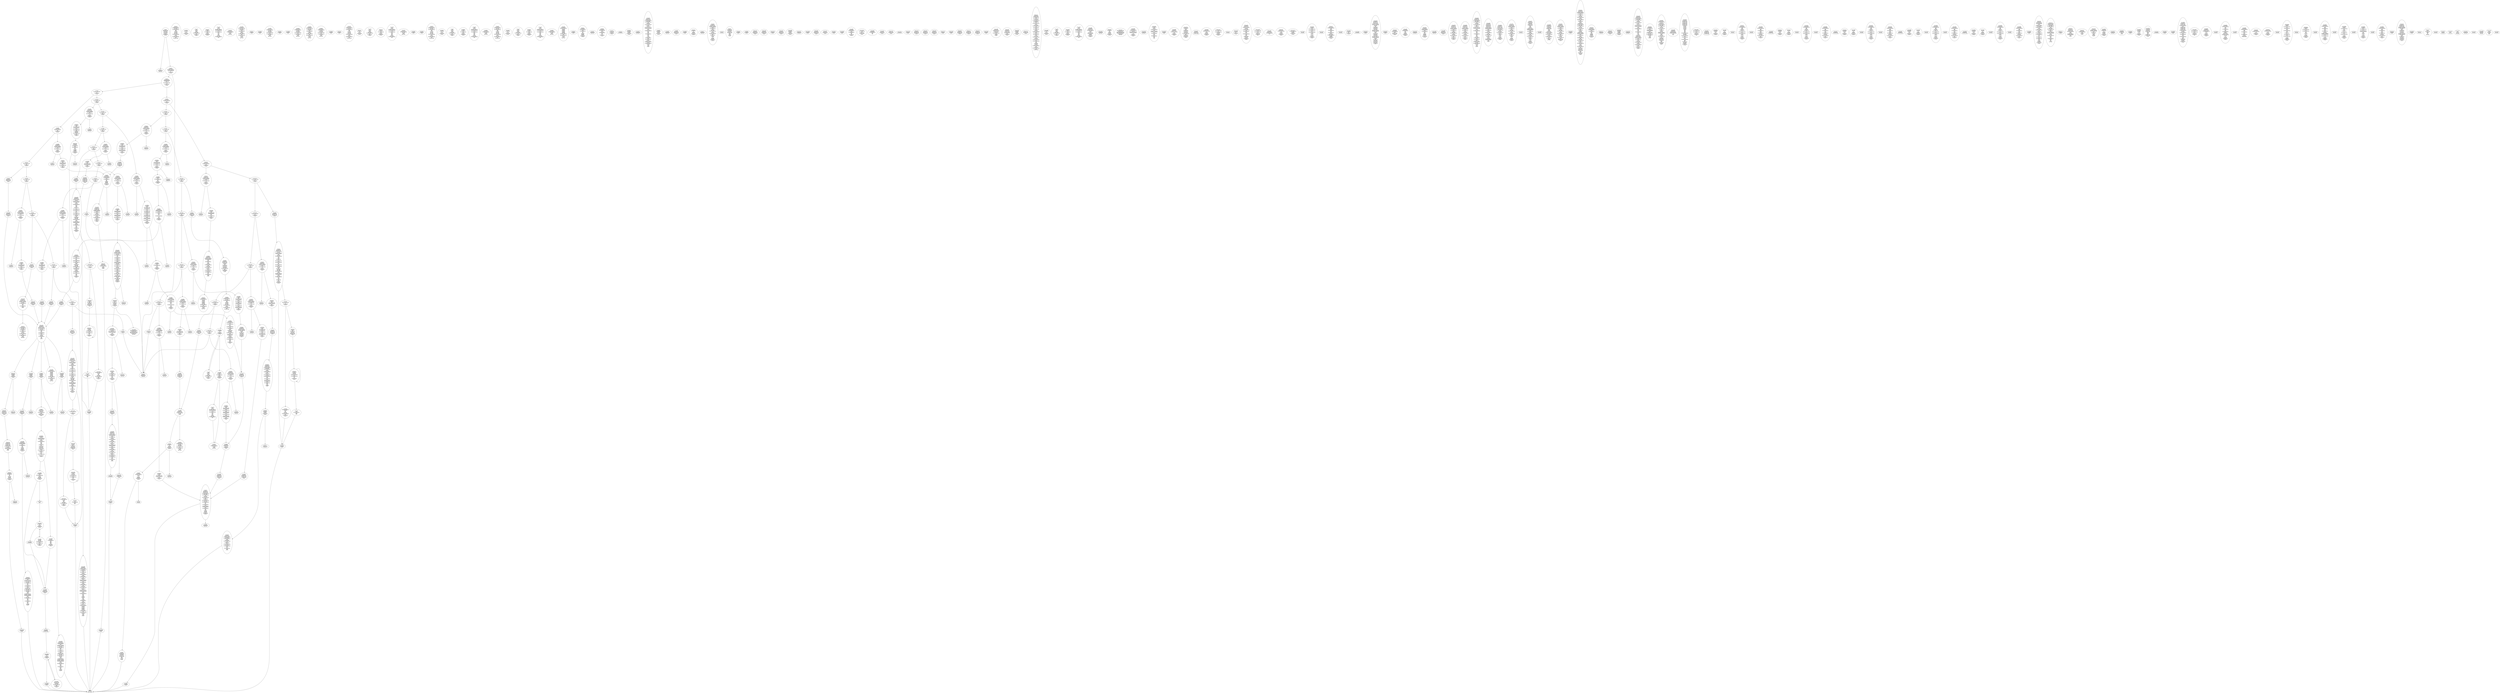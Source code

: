 /* Generated by GvGen v.1.0 (https://www.github.com/stricaud/gvgen) */

digraph G {
compound=true;
   node1 [label="[anywhere]"];
   node2 [label="# 0x0
PUSHX Data
PUSHX Data
MSTORE
CALLVALUE
ISZERO
PUSHX Data
JUMPI
"];
   node3 [label="# 0xc
PUSHX Data
REVERT
"];
   node4 [label="# 0x10
JUMPDEST
PUSHX LogicData
CALLDATASIZE
LT
PUSHX Data
JUMPI
"];
   node5 [label="# 0x1a
PUSHX Data
CALLDATALOAD
PUSHX Data
DIV
PUSHX LogicData
GT
PUSHX Data
JUMPI
"];
   node6 [label="# 0x48
PUSHX LogicData
GT
PUSHX Data
JUMPI
"];
   node7 [label="# 0x53
PUSHX LogicData
EQ
PUSHX Data
JUMPI
"];
   node8 [label="# 0x5e
PUSHX LogicData
EQ
PUSHX Data
JUMPI
"];
   node9 [label="# 0x69
PUSHX LogicData
EQ
PUSHX Data
JUMPI
"];
   node10 [label="# 0x74
PUSHX LogicData
EQ
PUSHX Data
JUMPI
"];
   node11 [label="# 0x7f
PUSHX LogicData
EQ
PUSHX Data
JUMPI
"];
   node12 [label="# 0x8a
PUSHX LogicData
EQ
PUSHX Data
JUMPI
"];
   node13 [label="# 0x95
PUSHX Data
JUMP
"];
   node14 [label="# 0x99
JUMPDEST
PUSHX LogicData
EQ
PUSHX Data
JUMPI
"];
   node15 [label="# 0xa5
PUSHX LogicData
EQ
PUSHX Data
JUMPI
"];
   node16 [label="# 0xb0
PUSHX LogicData
EQ
PUSHX Data
JUMPI
"];
   node17 [label="# 0xbb
PUSHX LogicData
EQ
PUSHX Data
JUMPI
"];
   node18 [label="# 0xc6
PUSHX LogicData
EQ
PUSHX Data
JUMPI
"];
   node19 [label="# 0xd1
PUSHX LogicData
EQ
PUSHX Data
JUMPI
"];
   node20 [label="# 0xdc
PUSHX Data
JUMP
"];
   node21 [label="# 0xe0
JUMPDEST
PUSHX LogicData
GT
PUSHX Data
JUMPI
"];
   node22 [label="# 0xec
PUSHX LogicData
EQ
PUSHX Data
JUMPI
"];
   node23 [label="# 0xf7
PUSHX LogicData
EQ
PUSHX Data
JUMPI
"];
   node24 [label="# 0x102
PUSHX LogicData
EQ
PUSHX Data
JUMPI
"];
   node25 [label="# 0x10d
PUSHX LogicData
EQ
PUSHX Data
JUMPI
"];
   node26 [label="# 0x118
PUSHX LogicData
EQ
PUSHX Data
JUMPI
"];
   node27 [label="# 0x123
PUSHX LogicData
EQ
PUSHX Data
JUMPI
"];
   node28 [label="# 0x12e
PUSHX Data
JUMP
"];
   node29 [label="# 0x132
JUMPDEST
PUSHX LogicData
EQ
PUSHX Data
JUMPI
"];
   node30 [label="# 0x13e
PUSHX LogicData
EQ
PUSHX Data
JUMPI
"];
   node31 [label="# 0x149
PUSHX LogicData
EQ
PUSHX Data
JUMPI
"];
   node32 [label="# 0x154
PUSHX LogicData
EQ
PUSHX Data
JUMPI
"];
   node33 [label="# 0x15f
PUSHX LogicData
EQ
PUSHX Data
JUMPI
"];
   node34 [label="# 0x16a
PUSHX LogicData
EQ
PUSHX Data
JUMPI
"];
   node35 [label="# 0x175
JUMPDEST
PUSHX Data
REVERT
"];
   node36 [label="# 0x17a
JUMPDEST
PUSHX Data
PUSHX ArithData
CALLDATASIZE
SUB
PUSHX LogicData
LT
ISZERO
PUSHX Data
JUMPI
"];
   node37 [label="# 0x18c
PUSHX Data
REVERT
"];
   node38 [label="# 0x190
JUMPDEST
ADD
CALLDATALOAD
PUSHX BitData
NOT
AND
PUSHX ArithData
ADD
PUSHX Data
JUMP
"];
   node39 [label="# 0x1c5
JUMPDEST
PUSHX MemData
MLOAD
ISZERO
ISZERO
ISZERO
ISZERO
MSTORE
PUSHX ArithData
ADD
PUSHX MemData
MLOAD
SUB
RETURN
"];
   node40 [label="# 0x1df
JUMPDEST
PUSHX Data
PUSHX Data
JUMP
"];
   node41 [label="# 0x1e7
JUMPDEST
PUSHX MemData
MLOAD
PUSHX ArithData
ADD
SUB
MSTORE
MLOAD
MSTORE
PUSHX ArithData
ADD
MLOAD
PUSHX ArithData
ADD
PUSHX Data
"];
   node42 [label="# 0x20c
JUMPDEST
LT
ISZERO
PUSHX Data
JUMPI
"];
   node43 [label="# 0x215
ADD
MLOAD
ADD
MSTORE
PUSHX ArithData
ADD
PUSHX Data
JUMP
"];
   node44 [label="# 0x227
JUMPDEST
ADD
PUSHX BitData
AND
ISZERO
PUSHX Data
JUMPI
"];
   node45 [label="# 0x23b
SUB
MLOAD
PUSHX ArithData
PUSHX ArithData
SUB
PUSHX ArithData
EXP
SUB
NOT
AND
MSTORE
PUSHX ArithData
ADD
"];
   node46 [label="# 0x254
JUMPDEST
PUSHX MemData
MLOAD
SUB
RETURN
"];
   node47 [label="# 0x262
JUMPDEST
PUSHX Data
PUSHX ArithData
CALLDATASIZE
SUB
PUSHX LogicData
LT
ISZERO
PUSHX Data
JUMPI
"];
   node48 [label="# 0x274
PUSHX Data
REVERT
"];
   node49 [label="# 0x278
JUMPDEST
ADD
CALLDATALOAD
PUSHX ArithData
ADD
PUSHX Data
JUMP
"];
   node50 [label="# 0x28e
JUMPDEST
PUSHX MemData
MLOAD
PUSHX BitData
AND
PUSHX BitData
AND
MSTORE
PUSHX ArithData
ADD
PUSHX MemData
MLOAD
SUB
RETURN
"];
   node51 [label="# 0x2d0
JUMPDEST
PUSHX Data
PUSHX ArithData
CALLDATASIZE
SUB
PUSHX LogicData
LT
ISZERO
PUSHX Data
JUMPI
"];
   node52 [label="# 0x2e2
PUSHX Data
REVERT
"];
   node53 [label="# 0x2e6
JUMPDEST
ADD
CALLDATALOAD
PUSHX BitData
AND
PUSHX ArithData
ADD
CALLDATALOAD
PUSHX ArithData
ADD
PUSHX Data
JUMP
"];
   node54 [label="# 0x31c
JUMPDEST
STOP
"];
   node55 [label="# 0x31e
JUMPDEST
PUSHX Data
PUSHX Data
JUMP
"];
   node56 [label="# 0x326
JUMPDEST
PUSHX MemData
MLOAD
MSTORE
PUSHX ArithData
ADD
PUSHX MemData
MLOAD
SUB
RETURN
"];
   node57 [label="# 0x33c
JUMPDEST
PUSHX Data
PUSHX ArithData
CALLDATASIZE
SUB
PUSHX LogicData
LT
ISZERO
PUSHX Data
JUMPI
"];
   node58 [label="# 0x34e
PUSHX Data
REVERT
"];
   node59 [label="# 0x352
JUMPDEST
ADD
CALLDATALOAD
PUSHX BitData
AND
PUSHX ArithData
ADD
CALLDATALOAD
PUSHX BitData
AND
PUSHX ArithData
ADD
CALLDATALOAD
PUSHX ArithData
ADD
PUSHX Data
JUMP
"];
   node60 [label="# 0x3a8
JUMPDEST
STOP
"];
   node61 [label="# 0x3aa
JUMPDEST
PUSHX Data
PUSHX ArithData
CALLDATASIZE
SUB
PUSHX LogicData
LT
ISZERO
PUSHX Data
JUMPI
"];
   node62 [label="# 0x3bc
PUSHX Data
REVERT
"];
   node63 [label="# 0x3c0
JUMPDEST
ADD
CALLDATALOAD
PUSHX BitData
AND
PUSHX ArithData
ADD
CALLDATALOAD
PUSHX ArithData
ADD
PUSHX Data
JUMP
"];
   node64 [label="# 0x3f6
JUMPDEST
PUSHX MemData
MLOAD
MSTORE
PUSHX ArithData
ADD
PUSHX MemData
MLOAD
SUB
RETURN
"];
   node65 [label="# 0x40c
JUMPDEST
PUSHX Data
PUSHX ArithData
CALLDATASIZE
SUB
PUSHX LogicData
LT
ISZERO
PUSHX Data
JUMPI
"];
   node66 [label="# 0x41e
PUSHX Data
REVERT
"];
   node67 [label="# 0x422
JUMPDEST
ADD
CALLDATALOAD
PUSHX ArithData
ADD
PUSHX LogicData
GT
ISZERO
PUSHX Data
JUMPI
"];
   node68 [label="# 0x43b
PUSHX Data
REVERT
"];
   node69 [label="# 0x43f
JUMPDEST
ADD
PUSHX ArithData
ADD
GT
ISZERO
PUSHX Data
JUMPI
"];
   node70 [label="# 0x44d
PUSHX Data
REVERT
"];
   node71 [label="# 0x451
JUMPDEST
CALLDATALOAD
PUSHX ArithData
ADD
PUSHX ArithData
MUL
ADD
GT
PUSHX LogicData
GT
OR
ISZERO
PUSHX Data
JUMPI
"];
   node72 [label="# 0x46f
PUSHX Data
REVERT
"];
   node73 [label="# 0x473
JUMPDEST
PUSHX ArithData
ADD
PUSHX ArithData
DIV
MUL
PUSHX ArithData
ADD
PUSHX MemData
MLOAD
ADD
PUSHX Data
MSTORE
MSTORE
PUSHX ArithData
ADD
CALLDATACOPY
PUSHX Data
ADD
MSTORE
PUSHX BitData
NOT
PUSHX ArithData
ADD
AND
ADD
PUSHX Data
JUMP
"];
   node74 [label="# 0x4c5
JUMPDEST
STOP
"];
   node75 [label="# 0x4c7
JUMPDEST
PUSHX Data
PUSHX Data
JUMP
"];
   node76 [label="# 0x4cf
JUMPDEST
PUSHX MemData
MLOAD
PUSHX ArithData
ADD
SUB
MSTORE
MLOAD
MSTORE
PUSHX ArithData
ADD
MLOAD
PUSHX ArithData
ADD
PUSHX Data
"];
   node77 [label="# 0x4f4
JUMPDEST
LT
ISZERO
PUSHX Data
JUMPI
"];
   node78 [label="# 0x4fd
ADD
MLOAD
ADD
MSTORE
PUSHX ArithData
ADD
PUSHX Data
JUMP
"];
   node79 [label="# 0x50f
JUMPDEST
ADD
PUSHX BitData
AND
ISZERO
PUSHX Data
JUMPI
"];
   node80 [label="# 0x523
SUB
MLOAD
PUSHX ArithData
PUSHX ArithData
SUB
PUSHX ArithData
EXP
SUB
NOT
AND
MSTORE
PUSHX ArithData
ADD
"];
   node81 [label="# 0x53c
JUMPDEST
PUSHX MemData
MLOAD
SUB
RETURN
"];
   node82 [label="# 0x54a
JUMPDEST
PUSHX Data
PUSHX ArithData
CALLDATASIZE
SUB
PUSHX LogicData
LT
ISZERO
PUSHX Data
JUMPI
"];
   node83 [label="# 0x55c
PUSHX Data
REVERT
"];
   node84 [label="# 0x560
JUMPDEST
ADD
CALLDATALOAD
PUSHX BitData
AND
PUSHX ArithData
ADD
CALLDATALOAD
PUSHX BitData
AND
PUSHX ArithData
ADD
CALLDATALOAD
PUSHX ArithData
ADD
PUSHX Data
JUMP
"];
   node85 [label="# 0x5b6
JUMPDEST
STOP
"];
   node86 [label="# 0x5b8
JUMPDEST
PUSHX Data
PUSHX ArithData
CALLDATASIZE
SUB
PUSHX LogicData
LT
ISZERO
PUSHX Data
JUMPI
"];
   node87 [label="# 0x5ca
PUSHX Data
REVERT
"];
   node88 [label="# 0x5ce
JUMPDEST
ADD
CALLDATALOAD
PUSHX ArithData
ADD
PUSHX Data
JUMP
"];
   node89 [label="# 0x5e4
JUMPDEST
PUSHX MemData
MLOAD
MSTORE
PUSHX ArithData
ADD
PUSHX MemData
MLOAD
SUB
RETURN
"];
   node90 [label="# 0x5fa
JUMPDEST
PUSHX Data
PUSHX ArithData
CALLDATASIZE
SUB
PUSHX LogicData
LT
ISZERO
PUSHX Data
JUMPI
"];
   node91 [label="# 0x60c
PUSHX Data
REVERT
"];
   node92 [label="# 0x610
JUMPDEST
ADD
CALLDATALOAD
PUSHX ArithData
ADD
PUSHX Data
JUMP
"];
   node93 [label="# 0x626
JUMPDEST
PUSHX MemData
MLOAD
PUSHX BitData
AND
PUSHX BitData
AND
MSTORE
PUSHX ArithData
ADD
PUSHX MemData
MLOAD
SUB
RETURN
"];
   node94 [label="# 0x668
JUMPDEST
PUSHX Data
PUSHX ArithData
CALLDATASIZE
SUB
PUSHX LogicData
LT
ISZERO
PUSHX Data
JUMPI
"];
   node95 [label="# 0x67a
PUSHX Data
REVERT
"];
   node96 [label="# 0x67e
JUMPDEST
ADD
CALLDATALOAD
PUSHX BitData
AND
PUSHX ArithData
ADD
PUSHX Data
JUMP
"];
   node97 [label="# 0x6aa
JUMPDEST
PUSHX MemData
MLOAD
MSTORE
PUSHX ArithData
ADD
PUSHX MemData
MLOAD
SUB
RETURN
"];
   node98 [label="# 0x6c0
JUMPDEST
PUSHX Data
PUSHX Data
JUMP
"];
   node99 [label="# 0x6c8
JUMPDEST
STOP
"];
   node100 [label="# 0x6ca
JUMPDEST
PUSHX Data
PUSHX ArithData
CALLDATASIZE
SUB
PUSHX LogicData
LT
ISZERO
PUSHX Data
JUMPI
"];
   node101 [label="# 0x6dc
PUSHX Data
REVERT
"];
   node102 [label="# 0x6e0
JUMPDEST
ADD
CALLDATALOAD
PUSHX BitData
AND
PUSHX ArithData
ADD
PUSHX Data
JUMP
"];
   node103 [label="# 0x70c
JUMPDEST
STOP
"];
   node104 [label="# 0x70e
JUMPDEST
PUSHX Data
PUSHX Data
JUMP
"];
   node105 [label="# 0x716
JUMPDEST
PUSHX MemData
MLOAD
PUSHX BitData
AND
PUSHX BitData
AND
MSTORE
PUSHX ArithData
ADD
PUSHX MemData
MLOAD
SUB
RETURN
"];
   node106 [label="# 0x758
JUMPDEST
PUSHX Data
PUSHX Data
JUMP
"];
   node107 [label="# 0x760
JUMPDEST
PUSHX MemData
MLOAD
ISZERO
ISZERO
ISZERO
ISZERO
MSTORE
PUSHX ArithData
ADD
PUSHX MemData
MLOAD
SUB
RETURN
"];
   node108 [label="# 0x77a
JUMPDEST
PUSHX Data
PUSHX Data
JUMP
"];
   node109 [label="# 0x782
JUMPDEST
PUSHX MemData
MLOAD
PUSHX ArithData
ADD
SUB
MSTORE
MLOAD
MSTORE
PUSHX ArithData
ADD
MLOAD
PUSHX ArithData
ADD
PUSHX Data
"];
   node110 [label="# 0x7a7
JUMPDEST
LT
ISZERO
PUSHX Data
JUMPI
"];
   node111 [label="# 0x7b0
ADD
MLOAD
ADD
MSTORE
PUSHX ArithData
ADD
PUSHX Data
JUMP
"];
   node112 [label="# 0x7c2
JUMPDEST
ADD
PUSHX BitData
AND
ISZERO
PUSHX Data
JUMPI
"];
   node113 [label="# 0x7d6
SUB
MLOAD
PUSHX ArithData
PUSHX ArithData
SUB
PUSHX ArithData
EXP
SUB
NOT
AND
MSTORE
PUSHX ArithData
ADD
"];
   node114 [label="# 0x7ef
JUMPDEST
PUSHX MemData
MLOAD
SUB
RETURN
"];
   node115 [label="# 0x7fd
JUMPDEST
PUSHX Data
PUSHX ArithData
CALLDATASIZE
SUB
PUSHX LogicData
LT
ISZERO
PUSHX Data
JUMPI
"];
   node116 [label="# 0x80f
PUSHX Data
REVERT
"];
   node117 [label="# 0x813
JUMPDEST
ADD
CALLDATALOAD
PUSHX BitData
AND
PUSHX ArithData
ADD
CALLDATALOAD
ISZERO
ISZERO
PUSHX ArithData
ADD
PUSHX Data
JUMP
"];
   node118 [label="# 0x84b
JUMPDEST
STOP
"];
   node119 [label="# 0x84d
JUMPDEST
PUSHX Data
PUSHX ArithData
CALLDATASIZE
SUB
PUSHX LogicData
LT
ISZERO
PUSHX Data
JUMPI
"];
   node120 [label="# 0x85f
PUSHX Data
REVERT
"];
   node121 [label="# 0x863
JUMPDEST
ADD
CALLDATALOAD
PUSHX BitData
AND
PUSHX ArithData
ADD
CALLDATALOAD
PUSHX BitData
AND
PUSHX ArithData
ADD
CALLDATALOAD
PUSHX ArithData
ADD
CALLDATALOAD
PUSHX ArithData
ADD
PUSHX LogicData
GT
ISZERO
PUSHX Data
JUMPI
"];
   node122 [label="# 0x8c6
PUSHX Data
REVERT
"];
   node123 [label="# 0x8ca
JUMPDEST
ADD
PUSHX ArithData
ADD
GT
ISZERO
PUSHX Data
JUMPI
"];
   node124 [label="# 0x8d8
PUSHX Data
REVERT
"];
   node125 [label="# 0x8dc
JUMPDEST
CALLDATALOAD
PUSHX ArithData
ADD
PUSHX ArithData
MUL
ADD
GT
PUSHX LogicData
GT
OR
ISZERO
PUSHX Data
JUMPI
"];
   node126 [label="# 0x8fa
PUSHX Data
REVERT
"];
   node127 [label="# 0x8fe
JUMPDEST
PUSHX ArithData
ADD
PUSHX ArithData
DIV
MUL
PUSHX ArithData
ADD
PUSHX MemData
MLOAD
ADD
PUSHX Data
MSTORE
MSTORE
PUSHX ArithData
ADD
CALLDATACOPY
PUSHX Data
ADD
MSTORE
PUSHX BitData
NOT
PUSHX ArithData
ADD
AND
ADD
PUSHX Data
JUMP
"];
   node128 [label="# 0x950
JUMPDEST
STOP
"];
   node129 [label="# 0x952
JUMPDEST
PUSHX Data
PUSHX ArithData
CALLDATASIZE
SUB
PUSHX LogicData
LT
ISZERO
PUSHX Data
JUMPI
"];
   node130 [label="# 0x964
PUSHX Data
REVERT
"];
   node131 [label="# 0x968
JUMPDEST
ADD
CALLDATALOAD
PUSHX ArithData
ADD
PUSHX Data
JUMP
"];
   node132 [label="# 0x97e
JUMPDEST
PUSHX MemData
MLOAD
PUSHX ArithData
ADD
SUB
MSTORE
MLOAD
MSTORE
PUSHX ArithData
ADD
MLOAD
PUSHX ArithData
ADD
PUSHX Data
"];
   node133 [label="# 0x9a3
JUMPDEST
LT
ISZERO
PUSHX Data
JUMPI
"];
   node134 [label="# 0x9ac
ADD
MLOAD
ADD
MSTORE
PUSHX ArithData
ADD
PUSHX Data
JUMP
"];
   node135 [label="# 0x9be
JUMPDEST
ADD
PUSHX BitData
AND
ISZERO
PUSHX Data
JUMPI
"];
   node136 [label="# 0x9d2
SUB
MLOAD
PUSHX ArithData
PUSHX ArithData
SUB
PUSHX ArithData
EXP
SUB
NOT
AND
MSTORE
PUSHX ArithData
ADD
"];
   node137 [label="# 0x9eb
JUMPDEST
PUSHX MemData
MLOAD
SUB
RETURN
"];
   node138 [label="# 0x9f9
JUMPDEST
PUSHX Data
PUSHX Data
JUMP
"];
   node139 [label="# 0xa01
JUMPDEST
PUSHX MemData
MLOAD
PUSHX ArithData
ADD
SUB
MSTORE
MLOAD
MSTORE
PUSHX ArithData
ADD
MLOAD
PUSHX ArithData
ADD
PUSHX Data
"];
   node140 [label="# 0xa26
JUMPDEST
LT
ISZERO
PUSHX Data
JUMPI
"];
   node141 [label="# 0xa2f
ADD
MLOAD
ADD
MSTORE
PUSHX ArithData
ADD
PUSHX Data
JUMP
"];
   node142 [label="# 0xa41
JUMPDEST
ADD
PUSHX BitData
AND
ISZERO
PUSHX Data
JUMPI
"];
   node143 [label="# 0xa55
SUB
MLOAD
PUSHX ArithData
PUSHX ArithData
SUB
PUSHX ArithData
EXP
SUB
NOT
AND
MSTORE
PUSHX ArithData
ADD
"];
   node144 [label="# 0xa6e
JUMPDEST
PUSHX MemData
MLOAD
SUB
RETURN
"];
   node145 [label="# 0xa7c
JUMPDEST
PUSHX Data
PUSHX ArithData
CALLDATASIZE
SUB
PUSHX LogicData
LT
ISZERO
PUSHX Data
JUMPI
"];
   node146 [label="# 0xa8e
PUSHX Data
REVERT
"];
   node147 [label="# 0xa92
JUMPDEST
ADD
CALLDATALOAD
PUSHX BitData
AND
PUSHX ArithData
ADD
CALLDATALOAD
PUSHX BitData
AND
PUSHX ArithData
ADD
PUSHX Data
JUMP
"];
   node148 [label="# 0xade
JUMPDEST
PUSHX MemData
MLOAD
ISZERO
ISZERO
ISZERO
ISZERO
MSTORE
PUSHX ArithData
ADD
PUSHX MemData
MLOAD
SUB
RETURN
"];
   node149 [label="# 0xaf8
JUMPDEST
PUSHX Data
PUSHX ArithData
CALLDATASIZE
SUB
PUSHX LogicData
LT
ISZERO
PUSHX Data
JUMPI
"];
   node150 [label="# 0xb0a
PUSHX Data
REVERT
"];
   node151 [label="# 0xb0e
JUMPDEST
ADD
CALLDATALOAD
PUSHX BitData
AND
PUSHX ArithData
ADD
PUSHX Data
JUMP
"];
   node152 [label="# 0xb3a
JUMPDEST
STOP
"];
   node153 [label="# 0xb3c
JUMPDEST
PUSHX Data
PUSHX ArithData
PUSHX BitData
NOT
AND
PUSHX BitData
NOT
AND
MSTORE
PUSHX ArithData
ADD
MSTORE
PUSHX ArithData
ADD
PUSHX Data
SHA3
PUSHX ArithData
SLOAD
PUSHX ArithData
EXP
DIV
PUSHX BitData
AND
JUMP
"];
   node154 [label="# 0xba3
JUMPDEST
PUSHX Data
PUSHX StorData
SLOAD
PUSHX ArithData
PUSHX BitData
AND
ISZERO
PUSHX ArithData
MUL
SUB
AND
PUSHX Data
DIV
PUSHX ArithData
ADD
PUSHX ArithData
DIV
MUL
PUSHX ArithData
ADD
PUSHX MemData
MLOAD
ADD
PUSHX Data
MSTORE
MSTORE
PUSHX ArithData
ADD
SLOAD
PUSHX ArithData
PUSHX BitData
AND
ISZERO
PUSHX ArithData
MUL
SUB
AND
PUSHX Data
DIV
ISZERO
PUSHX Data
JUMPI
"];
   node155 [label="# 0xbf5
PUSHX LogicData
LT
PUSHX Data
JUMPI
"];
   node156 [label="# 0xbfd
PUSHX ArithData
SLOAD
DIV
MUL
MSTORE
PUSHX ArithData
ADD
PUSHX Data
JUMP
"];
   node157 [label="# 0xc10
JUMPDEST
ADD
PUSHX Data
MSTORE
PUSHX Data
PUSHX Data
SHA3
"];
   node158 [label="# 0xc1e
JUMPDEST
SLOAD
MSTORE
PUSHX ArithData
ADD
PUSHX ArithData
ADD
GT
PUSHX Data
JUMPI
"];
   node159 [label="# 0xc32
SUB
PUSHX BitData
AND
ADD
"];
   node160 [label="# 0xc3b
JUMPDEST
JUMP
"];
   node161 [label="# 0xc45
JUMPDEST
PUSHX Data
PUSHX Data
PUSHX Data
JUMP
"];
   node162 [label="# 0xc50
JUMPDEST
ISZERO
ISZERO
PUSHX Data
JUMPI
"];
   node163 [label="# 0xc57
PUSHX Data
REVERT
"];
   node164 [label="# 0xc5b
JUMPDEST
PUSHX Data
PUSHX ArithData
MSTORE
PUSHX ArithData
ADD
MSTORE
PUSHX ArithData
ADD
PUSHX Data
SHA3
PUSHX ArithData
SLOAD
PUSHX ArithData
EXP
DIV
PUSHX BitData
AND
JUMP
"];
   node165 [label="# 0xc96
JUMPDEST
PUSHX Data
PUSHX Data
PUSHX Data
JUMP
"];
   node166 [label="# 0xca1
JUMPDEST
PUSHX BitData
AND
PUSHX BitData
AND
EQ
ISZERO
ISZERO
ISZERO
PUSHX Data
JUMPI
"];
   node167 [label="# 0xcda
PUSHX Data
REVERT
"];
   node168 [label="# 0xcde
JUMPDEST
PUSHX BitData
AND
CALLER
PUSHX BitData
AND
EQ
PUSHX Data
JUMPI
"];
   node169 [label="# 0xd13
PUSHX Data
CALLER
PUSHX Data
JUMP
"];
   node170 [label="# 0xd1d
JUMPDEST
"];
   node171 [label="# 0xd1e
JUMPDEST
ISZERO
ISZERO
PUSHX Data
JUMPI
"];
   node172 [label="# 0xd25
PUSHX Data
REVERT
"];
   node173 [label="# 0xd29
JUMPDEST
PUSHX Data
PUSHX ArithData
MSTORE
PUSHX ArithData
ADD
MSTORE
PUSHX ArithData
ADD
PUSHX Data
SHA3
PUSHX ArithData
PUSHX ArithData
EXP
SLOAD
PUSHX ArithData
MUL
NOT
AND
PUSHX BitData
AND
MUL
OR
SSTORE
PUSHX BitData
AND
PUSHX BitData
AND
PUSHX Data
PUSHX MemData
MLOAD
PUSHX MemData
MLOAD
SUB
LOGX
JUMP
"];
   node174 [label="# 0xddb
JUMPDEST
PUSHX Data
PUSHX StorData
SLOAD
JUMP
"];
   node175 [label="# 0xde8
JUMPDEST
PUSHX Data
CALLER
PUSHX Data
JUMP
"];
   node176 [label="# 0xdf2
JUMPDEST
ISZERO
ISZERO
PUSHX Data
JUMPI
"];
   node177 [label="# 0xdf9
PUSHX Data
REVERT
"];
   node178 [label="# 0xdfd
JUMPDEST
PUSHX Data
PUSHX Data
JUMP
"];
   node179 [label="# 0xe08
JUMPDEST
JUMP
"];
   node180 [label="# 0xe0d
JUMPDEST
PUSHX Data
PUSHX Data
PUSHX Data
JUMP
"];
   node181 [label="# 0xe18
JUMPDEST
LT
ISZERO
ISZERO
PUSHX Data
JUMPI
"];
   node182 [label="# 0xe21
PUSHX Data
REVERT
"];
   node183 [label="# 0xe25
JUMPDEST
PUSHX Data
PUSHX ArithData
PUSHX BitData
AND
PUSHX BitData
AND
MSTORE
PUSHX ArithData
ADD
MSTORE
PUSHX ArithData
ADD
PUSHX Data
SHA3
SLOAD
LT
ISZERO
ISZERO
PUSHX Data
JUMPI
"];
   node184 [label="# 0xe70
INVALID
"];
   node185 [label="# 0xe71
JUMPDEST
PUSHX Data
MSTORE
PUSHX Data
PUSHX Data
SHA3
ADD
SLOAD
JUMP
"];
   node186 [label="# 0xe84
JUMPDEST
PUSHX Data
PUSHX Data
JUMP
"];
   node187 [label="# 0xe8c
JUMPDEST
ISZERO
ISZERO
PUSHX Data
JUMPI
"];
   node188 [label="# 0xe93
PUSHX Data
REVERT
"];
   node189 [label="# 0xe97
JUMPDEST
PUSHX Data
MLOAD
PUSHX ArithData
ADD
PUSHX Data
PUSHX Data
JUMP
"];
   node190 [label="# 0xead
JUMPDEST
JUMP
"];
   node191 [label="# 0xeb1
JUMPDEST
PUSHX Data
PUSHX Data
MLOAD
ADD
PUSHX Data
MSTORE
PUSHX Data
MSTORE
PUSHX ArithData
ADD
PUSHX Data
MSTORE
JUMP
"];
   node192 [label="# 0xeee
JUMPDEST
PUSHX Data
PUSHX ArithData
PUSHX MemData
MLOAD
ADD
PUSHX Data
MSTORE
PUSHX Data
MSTORE
PUSHX Data
JUMP
"];
   node193 [label="# 0xf0a
JUMPDEST
JUMP
"];
   node194 [label="# 0xf0f
JUMPDEST
PUSHX Data
PUSHX Data
PUSHX Data
JUMP
"];
   node195 [label="# 0xf19
JUMPDEST
LT
ISZERO
ISZERO
PUSHX Data
JUMPI
"];
   node196 [label="# 0xf22
PUSHX Data
REVERT
"];
   node197 [label="# 0xf26
JUMPDEST
PUSHX StorData
SLOAD
LT
ISZERO
ISZERO
PUSHX Data
JUMPI
"];
   node198 [label="# 0xf34
INVALID
"];
   node199 [label="# 0xf35
JUMPDEST
PUSHX Data
MSTORE
PUSHX Data
PUSHX Data
SHA3
ADD
SLOAD
JUMP
"];
   node200 [label="# 0xf47
JUMPDEST
PUSHX Data
PUSHX Data
PUSHX ArithData
MSTORE
PUSHX ArithData
ADD
MSTORE
PUSHX ArithData
ADD
PUSHX Data
SHA3
PUSHX ArithData
SLOAD
PUSHX ArithData
EXP
DIV
PUSHX BitData
AND
PUSHX BitData
PUSHX BitData
AND
PUSHX BitData
AND
EQ
ISZERO
ISZERO
ISZERO
PUSHX Data
JUMPI
"];
   node201 [label="# 0xfb8
PUSHX Data
REVERT
"];
   node202 [label="# 0xfbc
JUMPDEST
JUMP
"];
   node203 [label="# 0xfc5
JUMPDEST
PUSHX BitData
PUSHX BitData
AND
PUSHX BitData
AND
EQ
ISZERO
ISZERO
ISZERO
PUSHX Data
JUMPI
"];
   node204 [label="# 0xffe
PUSHX Data
REVERT
"];
   node205 [label="# 0x1002
JUMPDEST
PUSHX Data
PUSHX Data
PUSHX ArithData
PUSHX BitData
AND
PUSHX BitData
AND
MSTORE
PUSHX ArithData
ADD
MSTORE
PUSHX ArithData
ADD
PUSHX Data
SHA3
PUSHX Data
JUMP
"];
   node206 [label="# 0x1049
JUMPDEST
JUMP
"];
   node207 [label="# 0x1050
JUMPDEST
PUSHX Data
PUSHX Data
JUMP
"];
   node208 [label="# 0x1058
JUMPDEST
ISZERO
ISZERO
PUSHX Data
JUMPI
"];
   node209 [label="# 0x105f
PUSHX Data
REVERT
"];
   node210 [label="# 0x1063
JUMPDEST
PUSHX BitData
PUSHX BitData
AND
PUSHX StorData
PUSHX ArithData
SLOAD
PUSHX ArithData
EXP
DIV
PUSHX BitData
AND
PUSHX BitData
AND
PUSHX Data
PUSHX MemData
MLOAD
PUSHX MemData
MLOAD
SUB
LOGX
PUSHX BitData
PUSHX StorData
PUSHX ArithData
PUSHX ArithData
EXP
SLOAD
PUSHX ArithData
MUL
NOT
AND
PUSHX BitData
AND
MUL
OR
SSTORE
JUMP
"];
   node211 [label="# 0x1124
JUMPDEST
PUSHX Data
PUSHX Data
JUMP
"];
   node212 [label="# 0x112c
JUMPDEST
ISZERO
ISZERO
PUSHX Data
JUMPI
"];
   node213 [label="# 0x1133
PUSHX Data
REVERT
"];
   node214 [label="# 0x1137
JUMPDEST
PUSHX Data
PUSHX Data
PUSHX Data
JUMP
"];
   node215 [label="# 0x1141
JUMPDEST
PUSHX Data
PUSHX Data
JUMP
"];
   node216 [label="# 0x114d
JUMPDEST
PUSHX Data
PUSHX Data
JUMP
"];
   node217 [label="# 0x1155
JUMPDEST
JUMP
"];
   node218 [label="# 0x1159
JUMPDEST
PUSHX Data
PUSHX StorData
PUSHX ArithData
SLOAD
PUSHX ArithData
EXP
DIV
PUSHX BitData
AND
JUMP
"];
   node219 [label="# 0x1183
JUMPDEST
PUSHX Data
PUSHX StorData
PUSHX ArithData
SLOAD
PUSHX ArithData
EXP
DIV
PUSHX BitData
AND
PUSHX BitData
AND
CALLER
PUSHX BitData
AND
EQ
JUMP
"];
   node220 [label="# 0x11db
JUMPDEST
PUSHX Data
PUSHX StorData
SLOAD
PUSHX ArithData
PUSHX BitData
AND
ISZERO
PUSHX ArithData
MUL
SUB
AND
PUSHX Data
DIV
PUSHX ArithData
ADD
PUSHX ArithData
DIV
MUL
PUSHX ArithData
ADD
PUSHX MemData
MLOAD
ADD
PUSHX Data
MSTORE
MSTORE
PUSHX ArithData
ADD
SLOAD
PUSHX ArithData
PUSHX BitData
AND
ISZERO
PUSHX ArithData
MUL
SUB
AND
PUSHX Data
DIV
ISZERO
PUSHX Data
JUMPI
"];
   node221 [label="# 0x122d
PUSHX LogicData
LT
PUSHX Data
JUMPI
"];
   node222 [label="# 0x1235
PUSHX ArithData
SLOAD
DIV
MUL
MSTORE
PUSHX ArithData
ADD
PUSHX Data
JUMP
"];
   node223 [label="# 0x1248
JUMPDEST
ADD
PUSHX Data
MSTORE
PUSHX Data
PUSHX Data
SHA3
"];
   node224 [label="# 0x1256
JUMPDEST
SLOAD
MSTORE
PUSHX ArithData
ADD
PUSHX ArithData
ADD
GT
PUSHX Data
JUMPI
"];
   node225 [label="# 0x126a
SUB
PUSHX BitData
AND
ADD
"];
   node226 [label="# 0x1273
JUMPDEST
JUMP
"];
   node227 [label="# 0x127d
JUMPDEST
CALLER
PUSHX BitData
AND
PUSHX BitData
AND
EQ
ISZERO
ISZERO
ISZERO
PUSHX Data
JUMPI
"];
   node228 [label="# 0x12b4
PUSHX Data
REVERT
"];
   node229 [label="# 0x12b8
JUMPDEST
PUSHX Data
PUSHX ArithData
CALLER
PUSHX BitData
AND
PUSHX BitData
AND
MSTORE
PUSHX ArithData
ADD
MSTORE
PUSHX ArithData
ADD
PUSHX Data
SHA3
PUSHX ArithData
PUSHX BitData
AND
PUSHX BitData
AND
MSTORE
PUSHX ArithData
ADD
MSTORE
PUSHX ArithData
ADD
PUSHX Data
SHA3
PUSHX ArithData
PUSHX ArithData
EXP
SLOAD
PUSHX ArithData
MUL
NOT
AND
ISZERO
ISZERO
MUL
OR
SSTORE
PUSHX BitData
AND
CALLER
PUSHX BitData
AND
PUSHX Data
PUSHX MemData
MLOAD
ISZERO
ISZERO
ISZERO
ISZERO
MSTORE
PUSHX ArithData
ADD
PUSHX MemData
MLOAD
SUB
LOGX
JUMP
"];
   node230 [label="# 0x13b9
JUMPDEST
PUSHX Data
PUSHX Data
JUMP
"];
   node231 [label="# 0x13c4
JUMPDEST
PUSHX Data
PUSHX Data
JUMP
"];
   node232 [label="# 0x13d0
JUMPDEST
ISZERO
ISZERO
PUSHX Data
JUMPI
"];
   node233 [label="# 0x13d7
PUSHX Data
REVERT
"];
   node234 [label="# 0x13db
JUMPDEST
JUMP
"];
   node235 [label="# 0x13e1
JUMPDEST
PUSHX Data
PUSHX Data
PUSHX Data
PUSHX Data
JUMP
"];
   node236 [label="# 0x13ee
JUMPDEST
PUSHX Data
PUSHX Data
JUMP
"];
   node237 [label="# 0x13f7
JUMPDEST
PUSHX Data
JUMP
"];
   node238 [label="# 0x13fc
JUMPDEST
JUMP
"];
   node239 [label="# 0x1403
JUMPDEST
PUSHX Data
PUSHX StorData
SLOAD
PUSHX ArithData
PUSHX BitData
AND
ISZERO
PUSHX ArithData
MUL
SUB
AND
PUSHX Data
DIV
PUSHX ArithData
ADD
PUSHX ArithData
DIV
MUL
PUSHX ArithData
ADD
PUSHX MemData
MLOAD
ADD
PUSHX Data
MSTORE
MSTORE
PUSHX ArithData
ADD
SLOAD
PUSHX ArithData
PUSHX BitData
AND
ISZERO
PUSHX ArithData
MUL
SUB
AND
PUSHX Data
DIV
ISZERO
PUSHX Data
JUMPI
"];
   node240 [label="# 0x1455
PUSHX LogicData
LT
PUSHX Data
JUMPI
"];
   node241 [label="# 0x145d
PUSHX ArithData
SLOAD
DIV
MUL
MSTORE
PUSHX ArithData
ADD
PUSHX Data
JUMP
"];
   node242 [label="# 0x1470
JUMPDEST
ADD
PUSHX Data
MSTORE
PUSHX Data
PUSHX Data
SHA3
"];
   node243 [label="# 0x147e
JUMPDEST
SLOAD
MSTORE
PUSHX ArithData
ADD
PUSHX ArithData
ADD
GT
PUSHX Data
JUMPI
"];
   node244 [label="# 0x1492
SUB
PUSHX BitData
AND
ADD
"];
   node245 [label="# 0x149b
JUMPDEST
JUMP
"];
   node246 [label="# 0x14a5
JUMPDEST
PUSHX Data
PUSHX StorData
PUSHX ArithData
SLOAD
PUSHX ArithData
EXP
DIV
PUSHX BitData
AND
PUSHX BitData
AND
PUSHX BitData
AND
PUSHX BitData
PUSHX MemData
MLOAD
PUSHX BitData
AND
PUSHX ArithData
MUL
MSTORE
PUSHX ArithData
ADD
PUSHX BitData
AND
PUSHX BitData
AND
MSTORE
PUSHX ArithData
ADD
PUSHX Data
PUSHX MemData
MLOAD
SUB
EXTCODESIZE
ISZERO
ISZERO
PUSHX Data
JUMPI
"];
   node247 [label="# 0x1579
PUSHX Data
REVERT
"];
   node248 [label="# 0x157d
JUMPDEST
GAS
STATICCALL
ISZERO
ISZERO
PUSHX Data
JUMPI
"];
   node249 [label="# 0x1588
RETURNDATASIZE
PUSHX Data
RETURNDATACOPY
RETURNDATASIZE
PUSHX Data
REVERT
"];
   node250 [label="# 0x1591
JUMPDEST
PUSHX MemData
MLOAD
RETURNDATASIZE
PUSHX LogicData
LT
ISZERO
PUSHX Data
JUMPI
"];
   node251 [label="# 0x15a3
PUSHX Data
REVERT
"];
   node252 [label="# 0x15a7
JUMPDEST
ADD
MLOAD
PUSHX ArithData
ADD
PUSHX BitData
AND
EQ
ISZERO
PUSHX Data
JUMPI
"];
   node253 [label="# 0x15d5
PUSHX Data
PUSHX Data
JUMP
"];
   node254 [label="# 0x15de
JUMPDEST
PUSHX Data
PUSHX Data
JUMP
"];
   node255 [label="# 0x15e8
JUMPDEST
"];
   node256 [label="# 0x15ec
JUMPDEST
JUMP
"];
   node257 [label="# 0x15f2
JUMPDEST
PUSHX Data
PUSHX Data
JUMP
"];
   node258 [label="# 0x15fa
JUMPDEST
ISZERO
ISZERO
PUSHX Data
JUMPI
"];
   node259 [label="# 0x1601
PUSHX Data
REVERT
"];
   node260 [label="# 0x1605
JUMPDEST
PUSHX Data
PUSHX Data
JUMP
"];
   node261 [label="# 0x160e
JUMPDEST
JUMP
"];
   node262 [label="# 0x1611
JUMPDEST
PUSHX Data
PUSHX Data
PUSHX ArithData
MSTORE
PUSHX ArithData
ADD
MSTORE
PUSHX ArithData
ADD
PUSHX Data
SHA3
PUSHX ArithData
SLOAD
PUSHX ArithData
EXP
DIV
PUSHX BitData
AND
PUSHX BitData
PUSHX BitData
AND
PUSHX BitData
AND
EQ
ISZERO
JUMP
"];
   node263 [label="# 0x1683
JUMPDEST
PUSHX Data
PUSHX Data
PUSHX Data
JUMP
"];
   node264 [label="# 0x168f
JUMPDEST
PUSHX BitData
AND
PUSHX BitData
AND
EQ
PUSHX Data
JUMPI
"];
   node265 [label="# 0x16c6
PUSHX BitData
AND
PUSHX Data
PUSHX Data
JUMP
"];
   node266 [label="# 0x16e6
JUMPDEST
PUSHX BitData
AND
EQ
"];
   node267 [label="# 0x16fe
JUMPDEST
PUSHX Data
JUMPI
"];
   node268 [label="# 0x1704
PUSHX Data
PUSHX Data
JUMP
"];
   node269 [label="# 0x170e
JUMPDEST
"];
   node270 [label="# 0x170f
JUMPDEST
JUMP
"];
   node271 [label="# 0x1718
JUMPDEST
PUSHX Data
PUSHX Data
JUMP
"];
   node272 [label="# 0x1723
JUMPDEST
PUSHX Data
PUSHX Data
JUMP
"];
   node273 [label="# 0x172d
JUMPDEST
PUSHX Data
PUSHX Data
JUMP
"];
   node274 [label="# 0x1737
JUMPDEST
JUMP
"];
   node275 [label="# 0x173c
JUMPDEST
PUSHX Data
PUSHX ArithData
ADD
SLOAD
JUMP
"];
   node276 [label="# 0x174a
JUMPDEST
PUSHX Data
PUSHX Data
PUSHX Data
PUSHX StorData
SLOAD
PUSHX BitData
PUSHX BitData
AND
JUMP
"];
   node277 [label="# 0x1762
JUMPDEST
JUMP
"];
   node278 [label="# 0x1767
JUMPDEST
PUSHX Data
PUSHX Data
JUMP
"];
   node279 [label="# 0x1771
JUMPDEST
PUSHX Data
PUSHX Data
JUMP
"];
   node280 [label="# 0x177b
JUMPDEST
PUSHX Data
PUSHX Data
JUMP
"];
   node281 [label="# 0x1784
JUMPDEST
JUMP
"];
   node282 [label="# 0x1788
JUMPDEST
PUSHX StorData
PUSHX Data
SLOAD
PUSHX ArithData
ADD
SSTORE
JUMP
"];
   node283 [label="# 0x179c
JUMPDEST
PUSHX Data
PUSHX Data
PUSHX BitData
AND
PUSHX Data
JUMP
"];
   node284 [label="# 0x17bd
JUMPDEST
ISZERO
ISZERO
PUSHX Data
JUMPI
"];
   node285 [label="# 0x17c4
PUSHX Data
PUSHX Data
JUMP
"];
   node286 [label="# 0x17cc
JUMPDEST
PUSHX Data
PUSHX BitData
AND
PUSHX BitData
CALLER
PUSHX MemData
MLOAD
PUSHX BitData
AND
PUSHX ArithData
MUL
MSTORE
PUSHX ArithData
ADD
PUSHX BitData
AND
PUSHX BitData
AND
MSTORE
PUSHX ArithData
ADD
PUSHX BitData
AND
PUSHX BitData
AND
MSTORE
PUSHX ArithData
ADD
MSTORE
PUSHX ArithData
ADD
PUSHX ArithData
ADD
SUB
MSTORE
MLOAD
MSTORE
PUSHX ArithData
ADD
MLOAD
PUSHX ArithData
ADD
PUSHX Data
"];
   node287 [label="# 0x18a8
JUMPDEST
LT
ISZERO
PUSHX Data
JUMPI
"];
   node288 [label="# 0x18b1
ADD
MLOAD
ADD
MSTORE
PUSHX ArithData
ADD
PUSHX Data
JUMP
"];
   node289 [label="# 0x18c3
JUMPDEST
ADD
PUSHX BitData
AND
ISZERO
PUSHX Data
JUMPI
"];
   node290 [label="# 0x18d7
SUB
MLOAD
PUSHX ArithData
PUSHX ArithData
SUB
PUSHX ArithData
EXP
SUB
NOT
AND
MSTORE
PUSHX ArithData
ADD
"];
   node291 [label="# 0x18f0
JUMPDEST
PUSHX Data
PUSHX MemData
MLOAD
SUB
PUSHX Data
EXTCODESIZE
ISZERO
ISZERO
PUSHX Data
JUMPI
"];
   node292 [label="# 0x190e
PUSHX Data
REVERT
"];
   node293 [label="# 0x1912
JUMPDEST
GAS
CALL
ISZERO
ISZERO
PUSHX Data
JUMPI
"];
   node294 [label="# 0x191d
RETURNDATASIZE
PUSHX Data
RETURNDATACOPY
RETURNDATASIZE
PUSHX Data
REVERT
"];
   node295 [label="# 0x1926
JUMPDEST
PUSHX MemData
MLOAD
RETURNDATASIZE
PUSHX LogicData
LT
ISZERO
PUSHX Data
JUMPI
"];
   node296 [label="# 0x1938
PUSHX Data
REVERT
"];
   node297 [label="# 0x193c
JUMPDEST
ADD
MLOAD
PUSHX ArithData
ADD
PUSHX ArithData
PUSHX ArithData
MUL
PUSHX BitData
NOT
AND
PUSHX BitData
NOT
AND
EQ
"];
   node298 [label="# 0x19b7
JUMPDEST
JUMP
"];
   node299 [label="# 0x19bf
JUMPDEST
PUSHX Data
PUSHX LogicData
EQ
ISZERO
PUSHX Data
JUMPI
"];
   node300 [label="# 0x19cb
PUSHX Data
MLOAD
ADD
PUSHX Data
MSTORE
PUSHX Data
MSTORE
PUSHX ArithData
ADD
PUSHX Data
MSTORE
PUSHX Data
JUMP
"];
   node301 [label="# 0x1a07
JUMPDEST
PUSHX Data
PUSHX Data
"];
   node302 [label="# 0x1a0f
JUMPDEST
PUSHX LogicData
EQ
ISZERO
ISZERO
PUSHX Data
JUMPI
"];
   node303 [label="# 0x1a1a
PUSHX ArithData
ADD
PUSHX LogicData
ISZERO
ISZERO
PUSHX Data
JUMPI
"];
   node304 [label="# 0x1a2c
INVALID
"];
   node305 [label="# 0x1a2d
JUMPDEST
DIV
PUSHX Data
JUMP
"];
   node306 [label="# 0x1a35
JUMPDEST
PUSHX Data
PUSHX MemData
MLOAD
MSTORE
PUSHX ArithData
ADD
PUSHX BitData
NOT
AND
PUSHX ArithData
ADD
ADD
PUSHX Data
MSTORE
ISZERO
PUSHX Data
JUMPI
"];
   node307 [label="# 0x1a56
PUSHX ArithData
ADD
PUSHX ArithData
MUL
CODESIZE
CODECOPY
ADD
"];
   node308 [label="# 0x1a6a
JUMPDEST
PUSHX Data
PUSHX ArithData
SUB
"];
   node309 [label="# 0x1a76
JUMPDEST
PUSHX LogicData
EQ
ISZERO
ISZERO
PUSHX Data
JUMPI
"];
   node310 [label="# 0x1a81
PUSHX LogicData
ISZERO
ISZERO
PUSHX Data
JUMPI
"];
   node311 [label="# 0x1a8b
INVALID
"];
   node312 [label="# 0x1a8c
JUMPDEST
MOD
PUSHX ArithData
ADD
PUSHX ArithData
MUL
PUSHX ArithData
SUB
MLOAD
LT
ISZERO
ISZERO
PUSHX Data
JUMPI
"];
   node313 [label="# 0x1ac6
INVALID
"];
   node314 [label="# 0x1ac7
JUMPDEST
PUSHX ArithData
ADD
ADD
PUSHX BitData
NOT
AND
PUSHX BitData
BYTE
MSTORE8
PUSHX LogicData
ISZERO
ISZERO
PUSHX Data
JUMPI
"];
   node315 [label="# 0x1b02
INVALID
"];
   node316 [label="# 0x1b03
JUMPDEST
DIV
PUSHX Data
JUMP
"];
   node317 [label="# 0x1b0b
JUMPDEST
"];
   node318 [label="# 0x1b13
JUMPDEST
JUMP
"];
   node319 [label="# 0x1b18
JUMPDEST
PUSHX Data
PUSHX Data
PUSHX ArithData
PUSHX MemData
MLOAD
ADD
PUSHX Data
MSTORE
PUSHX Data
MSTORE
PUSHX ArithData
PUSHX MemData
MLOAD
ADD
PUSHX Data
MSTORE
PUSHX Data
MSTORE
PUSHX ArithData
PUSHX MemData
MLOAD
ADD
PUSHX Data
MSTORE
PUSHX Data
MSTORE
PUSHX Data
JUMP
"];
   node320 [label="# 0x1b57
JUMPDEST
JUMP
"];
   node321 [label="# 0x1b5f
JUMPDEST
PUSHX Data
PUSHX Data
PUSHX ArithData
PUSHX BitData
AND
PUSHX BitData
AND
MSTORE
PUSHX ArithData
ADD
MSTORE
PUSHX ArithData
ADD
PUSHX Data
SHA3
PUSHX ArithData
PUSHX BitData
AND
PUSHX BitData
AND
MSTORE
PUSHX ArithData
ADD
MSTORE
PUSHX ArithData
ADD
PUSHX Data
SHA3
PUSHX ArithData
SLOAD
PUSHX ArithData
EXP
DIV
PUSHX BitData
AND
JUMP
"];
   node322 [label="# 0x1bf3
JUMPDEST
PUSHX BitData
PUSHX BitData
AND
PUSHX BitData
AND
EQ
ISZERO
ISZERO
ISZERO
PUSHX Data
JUMPI
"];
   node323 [label="# 0x1c2b
PUSHX Data
REVERT
"];
   node324 [label="# 0x1c2f
JUMPDEST
PUSHX BitData
AND
PUSHX StorData
PUSHX ArithData
SLOAD
PUSHX ArithData
EXP
DIV
PUSHX BitData
AND
PUSHX BitData
AND
PUSHX Data
PUSHX MemData
MLOAD
PUSHX MemData
MLOAD
SUB
LOGX
PUSHX StorData
PUSHX ArithData
PUSHX ArithData
EXP
SLOAD
PUSHX ArithData
MUL
NOT
AND
PUSHX BitData
AND
MUL
OR
SSTORE
JUMP
"];
   node325 [label="# 0x1cef
JUMPDEST
PUSHX BitData
AND
PUSHX Data
PUSHX Data
JUMP
"];
   node326 [label="# 0x1d0f
JUMPDEST
PUSHX BitData
AND
EQ
ISZERO
ISZERO
PUSHX Data
JUMPI
"];
   node327 [label="# 0x1d2d
PUSHX Data
REVERT
"];
   node328 [label="# 0x1d31
JUMPDEST
PUSHX BitData
PUSHX BitData
AND
PUSHX BitData
AND
EQ
ISZERO
ISZERO
ISZERO
PUSHX Data
JUMPI
"];
   node329 [label="# 0x1d69
PUSHX Data
REVERT
"];
   node330 [label="# 0x1d6d
JUMPDEST
PUSHX Data
PUSHX Data
JUMP
"];
   node331 [label="# 0x1d76
JUMPDEST
PUSHX Data
PUSHX Data
PUSHX ArithData
PUSHX BitData
AND
PUSHX BitData
AND
MSTORE
PUSHX ArithData
ADD
MSTORE
PUSHX ArithData
ADD
PUSHX Data
SHA3
PUSHX Data
JUMP
"];
   node332 [label="# 0x1dbd
JUMPDEST
PUSHX Data
PUSHX Data
PUSHX ArithData
PUSHX BitData
AND
PUSHX BitData
AND
MSTORE
PUSHX ArithData
ADD
MSTORE
PUSHX ArithData
ADD
PUSHX Data
SHA3
PUSHX Data
JUMP
"];
   node333 [label="# 0x1e04
JUMPDEST
PUSHX Data
PUSHX ArithData
MSTORE
PUSHX ArithData
ADD
MSTORE
PUSHX ArithData
ADD
PUSHX Data
SHA3
PUSHX ArithData
PUSHX ArithData
EXP
SLOAD
PUSHX ArithData
MUL
NOT
AND
PUSHX BitData
AND
MUL
OR
SSTORE
PUSHX BitData
AND
PUSHX BitData
AND
PUSHX Data
PUSHX MemData
MLOAD
PUSHX MemData
MLOAD
SUB
LOGX
JUMP
"];
   node334 [label="# 0x1eb6
JUMPDEST
PUSHX Data
PUSHX Data
PUSHX Data
PUSHX Data
PUSHX ArithData
PUSHX BitData
AND
PUSHX BitData
AND
MSTORE
PUSHX ArithData
ADD
MSTORE
PUSHX ArithData
ADD
PUSHX Data
SHA3
SLOAD
PUSHX BitData
PUSHX BitData
AND
JUMP
"];
   node335 [label="# 0x1f0e
JUMPDEST
PUSHX Data
PUSHX Data
PUSHX ArithData
MSTORE
PUSHX ArithData
ADD
MSTORE
PUSHX ArithData
ADD
PUSHX Data
SHA3
SLOAD
EQ
ISZERO
ISZERO
PUSHX Data
JUMPI
"];
   node336 [label="# 0x1f32
PUSHX Data
PUSHX Data
PUSHX ArithData
PUSHX BitData
AND
PUSHX BitData
AND
MSTORE
PUSHX ArithData
ADD
MSTORE
PUSHX ArithData
ADD
PUSHX Data
SHA3
SLOAD
LT
ISZERO
ISZERO
PUSHX Data
JUMPI
"];
   node337 [label="# 0x1f7e
INVALID
"];
   node338 [label="# 0x1f7f
JUMPDEST
PUSHX Data
MSTORE
PUSHX Data
PUSHX Data
SHA3
ADD
SLOAD
PUSHX Data
PUSHX ArithData
PUSHX BitData
AND
PUSHX BitData
AND
MSTORE
PUSHX ArithData
ADD
MSTORE
PUSHX ArithData
ADD
PUSHX Data
SHA3
SLOAD
LT
ISZERO
ISZERO
PUSHX Data
JUMPI
"];
   node339 [label="# 0x1fd8
INVALID
"];
   node340 [label="# 0x1fd9
JUMPDEST
PUSHX Data
MSTORE
PUSHX Data
PUSHX Data
SHA3
ADD
SSTORE
PUSHX Data
PUSHX ArithData
MSTORE
PUSHX ArithData
ADD
MSTORE
PUSHX ArithData
ADD
PUSHX Data
SHA3
SSTORE
"];
   node341 [label="# 0x2001
JUMPDEST
PUSHX Data
PUSHX ArithData
PUSHX BitData
AND
PUSHX BitData
AND
MSTORE
PUSHX ArithData
ADD
MSTORE
PUSHX ArithData
ADD
PUSHX Data
SHA3
SLOAD
PUSHX ArithData
SUB
PUSHX Data
PUSHX Data
JUMP
"];
   node342 [label="# 0x2053
JUMPDEST
JUMP
"];
   node343 [label="# 0x205a
JUMPDEST
PUSHX Data
PUSHX ArithData
PUSHX BitData
AND
PUSHX BitData
AND
MSTORE
PUSHX ArithData
ADD
MSTORE
PUSHX ArithData
ADD
PUSHX Data
SHA3
SLOAD
PUSHX Data
PUSHX ArithData
MSTORE
PUSHX ArithData
ADD
MSTORE
PUSHX ArithData
ADD
PUSHX Data
SHA3
SSTORE
PUSHX Data
PUSHX ArithData
PUSHX BitData
AND
PUSHX BitData
AND
MSTORE
PUSHX ArithData
ADD
MSTORE
PUSHX ArithData
ADD
PUSHX Data
SHA3
PUSHX ArithData
SLOAD
ADD
SSTORE
PUSHX ArithData
SUB
PUSHX Data
MSTORE
PUSHX Data
PUSHX Data
SHA3
ADD
PUSHX Data
SSTORE
JUMP
"];
   node344 [label="# 0x2121
JUMPDEST
PUSHX Data
ADD
LT
ISZERO
ISZERO
ISZERO
PUSHX Data
JUMPI
"];
   node345 [label="# 0x2134
PUSHX Data
REVERT
"];
   node346 [label="# 0x2138
JUMPDEST
JUMP
"];
   node347 [label="# 0x2142
JUMPDEST
PUSHX BitData
PUSHX BitData
AND
PUSHX BitData
AND
EQ
ISZERO
ISZERO
ISZERO
PUSHX Data
JUMPI
"];
   node348 [label="# 0x217a
PUSHX Data
REVERT
"];
   node349 [label="# 0x217e
JUMPDEST
PUSHX Data
PUSHX Data
JUMP
"];
   node350 [label="# 0x2187
JUMPDEST
ISZERO
ISZERO
ISZERO
PUSHX Data
JUMPI
"];
   node351 [label="# 0x218f
PUSHX Data
REVERT
"];
   node352 [label="# 0x2193
JUMPDEST
PUSHX Data
PUSHX ArithData
MSTORE
PUSHX ArithData
ADD
MSTORE
PUSHX ArithData
ADD
PUSHX Data
SHA3
PUSHX ArithData
PUSHX ArithData
EXP
SLOAD
PUSHX ArithData
MUL
NOT
AND
PUSHX BitData
AND
MUL
OR
SSTORE
PUSHX Data
PUSHX Data
PUSHX ArithData
PUSHX BitData
AND
PUSHX BitData
AND
MSTORE
PUSHX ArithData
ADD
MSTORE
PUSHX ArithData
ADD
PUSHX Data
SHA3
PUSHX Data
JUMP
"];
   node353 [label="# 0x222c
JUMPDEST
PUSHX BitData
AND
PUSHX BitData
PUSHX BitData
AND
PUSHX Data
PUSHX MemData
MLOAD
PUSHX MemData
MLOAD
SUB
LOGX
JUMP
"];
   node354 [label="# 0x228c
JUMPDEST
PUSHX StorData
SLOAD
PUSHX Data
PUSHX ArithData
MSTORE
PUSHX ArithData
ADD
MSTORE
PUSHX ArithData
ADD
PUSHX Data
SHA3
SSTORE
PUSHX StorData
PUSHX ArithData
SLOAD
ADD
SSTORE
PUSHX ArithData
SUB
PUSHX Data
MSTORE
PUSHX Data
PUSHX Data
SHA3
ADD
PUSHX Data
SSTORE
JUMP
"];
   node355 [label="# 0x22d8
JUMPDEST
PUSHX Data
EXTCODESIZE
PUSHX LogicData
GT
JUMP
"];
   node356 [label="# 0x22eb
JUMPDEST
PUSHX Data
PUSHX Data
PUSHX Data
PUSHX Data
PUSHX Data
PUSHX Data
MLOAD
MLOAD
MLOAD
MLOAD
MLOAD
ADD
ADD
ADD
ADD
PUSHX MemData
MLOAD
MSTORE
PUSHX ArithData
ADD
PUSHX BitData
NOT
AND
PUSHX ArithData
ADD
ADD
PUSHX Data
MSTORE
ISZERO
PUSHX Data
JUMPI
"];
   node357 [label="# 0x2333
PUSHX ArithData
ADD
PUSHX ArithData
MUL
CODESIZE
CODECOPY
ADD
"];
   node358 [label="# 0x2347
JUMPDEST
PUSHX Data
PUSHX Data
PUSHX Data
"];
   node359 [label="# 0x235a
JUMPDEST
MLOAD
LT
ISZERO
PUSHX Data
JUMPI
"];
   node360 [label="# 0x2364
MLOAD
LT
ISZERO
ISZERO
PUSHX Data
JUMPI
"];
   node361 [label="# 0x2370
INVALID
"];
   node362 [label="# 0x2371
JUMPDEST
PUSHX ArithData
ADD
ADD
MLOAD
PUSHX Data
DIV
PUSHX ArithData
MUL
PUSHX ArithData
ADD
MLOAD
LT
ISZERO
ISZERO
PUSHX Data
JUMPI
"];
   node363 [label="# 0x23cf
INVALID
"];
   node364 [label="# 0x23d0
JUMPDEST
PUSHX ArithData
ADD
ADD
PUSHX BitData
NOT
AND
PUSHX BitData
BYTE
MSTORE8
PUSHX ArithData
ADD
PUSHX Data
JUMP
"];
   node365 [label="# 0x240d
JUMPDEST
PUSHX Data
"];
   node366 [label="# 0x2414
JUMPDEST
MLOAD
LT
ISZERO
PUSHX Data
JUMPI
"];
   node367 [label="# 0x241e
MLOAD
LT
ISZERO
ISZERO
PUSHX Data
JUMPI
"];
   node368 [label="# 0x242a
INVALID
"];
   node369 [label="# 0x242b
JUMPDEST
PUSHX ArithData
ADD
ADD
MLOAD
PUSHX Data
DIV
PUSHX ArithData
MUL
PUSHX ArithData
ADD
MLOAD
LT
ISZERO
ISZERO
PUSHX Data
JUMPI
"];
   node370 [label="# 0x2489
INVALID
"];
   node371 [label="# 0x248a
JUMPDEST
PUSHX ArithData
ADD
ADD
PUSHX BitData
NOT
AND
PUSHX BitData
BYTE
MSTORE8
PUSHX ArithData
ADD
PUSHX Data
JUMP
"];
   node372 [label="# 0x24c7
JUMPDEST
PUSHX Data
"];
   node373 [label="# 0x24ce
JUMPDEST
MLOAD
LT
ISZERO
PUSHX Data
JUMPI
"];
   node374 [label="# 0x24d8
MLOAD
LT
ISZERO
ISZERO
PUSHX Data
JUMPI
"];
   node375 [label="# 0x24e4
INVALID
"];
   node376 [label="# 0x24e5
JUMPDEST
PUSHX ArithData
ADD
ADD
MLOAD
PUSHX Data
DIV
PUSHX ArithData
MUL
PUSHX ArithData
ADD
MLOAD
LT
ISZERO
ISZERO
PUSHX Data
JUMPI
"];
   node377 [label="# 0x2543
INVALID
"];
   node378 [label="# 0x2544
JUMPDEST
PUSHX ArithData
ADD
ADD
PUSHX BitData
NOT
AND
PUSHX BitData
BYTE
MSTORE8
PUSHX ArithData
ADD
PUSHX Data
JUMP
"];
   node379 [label="# 0x2581
JUMPDEST
PUSHX Data
"];
   node380 [label="# 0x2588
JUMPDEST
MLOAD
LT
ISZERO
PUSHX Data
JUMPI
"];
   node381 [label="# 0x2592
MLOAD
LT
ISZERO
ISZERO
PUSHX Data
JUMPI
"];
   node382 [label="# 0x259e
INVALID
"];
   node383 [label="# 0x259f
JUMPDEST
PUSHX ArithData
ADD
ADD
MLOAD
PUSHX Data
DIV
PUSHX ArithData
MUL
PUSHX ArithData
ADD
MLOAD
LT
ISZERO
ISZERO
PUSHX Data
JUMPI
"];
   node384 [label="# 0x25fd
INVALID
"];
   node385 [label="# 0x25fe
JUMPDEST
PUSHX ArithData
ADD
ADD
PUSHX BitData
NOT
AND
PUSHX BitData
BYTE
MSTORE8
PUSHX ArithData
ADD
PUSHX Data
JUMP
"];
   node386 [label="# 0x263b
JUMPDEST
PUSHX Data
"];
   node387 [label="# 0x2642
JUMPDEST
MLOAD
LT
ISZERO
PUSHX Data
JUMPI
"];
   node388 [label="# 0x264c
MLOAD
LT
ISZERO
ISZERO
PUSHX Data
JUMPI
"];
   node389 [label="# 0x2658
INVALID
"];
   node390 [label="# 0x2659
JUMPDEST
PUSHX ArithData
ADD
ADD
MLOAD
PUSHX Data
DIV
PUSHX ArithData
MUL
PUSHX ArithData
ADD
MLOAD
LT
ISZERO
ISZERO
PUSHX Data
JUMPI
"];
   node391 [label="# 0x26b7
INVALID
"];
   node392 [label="# 0x26b8
JUMPDEST
PUSHX ArithData
ADD
ADD
PUSHX BitData
NOT
AND
PUSHX BitData
BYTE
MSTORE8
PUSHX ArithData
ADD
PUSHX Data
JUMP
"];
   node393 [label="# 0x26f5
JUMPDEST
JUMP
"];
   node394 [label="# 0x270a
JUMPDEST
PUSHX BitData
PUSHX BitData
AND
PUSHX Data
PUSHX ArithData
MSTORE
PUSHX ArithData
ADD
MSTORE
PUSHX ArithData
ADD
PUSHX Data
SHA3
PUSHX ArithData
SLOAD
PUSHX ArithData
EXP
DIV
PUSHX BitData
AND
PUSHX BitData
AND
EQ
ISZERO
ISZERO
PUSHX Data
JUMPI
"];
   node395 [label="# 0x2774
PUSHX BitData
PUSHX Data
PUSHX ArithData
MSTORE
PUSHX ArithData
ADD
MSTORE
PUSHX ArithData
ADD
PUSHX Data
SHA3
PUSHX ArithData
PUSHX ArithData
EXP
SLOAD
PUSHX ArithData
MUL
NOT
AND
PUSHX BitData
AND
MUL
OR
SSTORE
"];
   node396 [label="# 0x27c7
JUMPDEST
JUMP
"];
   node397 [label="# 0x27ca
JUMPDEST
PUSHX Data
PUSHX Data
PUSHX ArithData
ADD
SLOAD
PUSHX BitData
PUSHX BitData
AND
JUMP
"];
   node398 [label="# 0x27e2
JUMPDEST
PUSHX ArithData
ADD
SSTORE
JUMP
"];
   node399 [label="# 0x27ed
JUMPDEST
PUSHX ArithData
PUSHX ArithData
ADD
PUSHX Data
SLOAD
ADD
SSTORE
JUMP
"];
   node400 [label="# 0x2803
JUMPDEST
PUSHX Data
GT
ISZERO
ISZERO
ISZERO
PUSHX Data
JUMPI
"];
   node401 [label="# 0x2810
PUSHX Data
REVERT
"];
   node402 [label="# 0x2814
JUMPDEST
PUSHX Data
SUB
JUMP
"];
   node403 [label="# 0x2825
JUMPDEST
SLOAD
PUSHX ArithData
PUSHX BitData
AND
ISZERO
PUSHX ArithData
MUL
SUB
AND
PUSHX Data
DIV
PUSHX Data
MSTORE
PUSHX Data
PUSHX Data
SHA3
PUSHX ArithData
ADD
PUSHX Data
DIV
ADD
PUSHX LogicData
LT
PUSHX Data
JUMPI
"];
   node404 [label="# 0x2856
MLOAD
PUSHX BitData
NOT
AND
ADD
OR
SSTORE
PUSHX Data
JUMP
"];
   node405 [label="# 0x2866
JUMPDEST
ADD
PUSHX ArithData
ADD
SSTORE
ISZERO
PUSHX Data
JUMPI
"];
   node406 [label="# 0x2875
ADD
"];
   node407 [label="# 0x2878
JUMPDEST
GT
ISZERO
PUSHX Data
JUMPI
"];
   node408 [label="# 0x2881
MLOAD
SSTORE
PUSHX ArithData
ADD
PUSHX ArithData
ADD
PUSHX Data
JUMP
"];
   node409 [label="# 0x2893
JUMPDEST
"];
   node410 [label="# 0x2894
JUMPDEST
PUSHX Data
PUSHX Data
JUMP
"];
   node411 [label="# 0x28a1
JUMPDEST
JUMP
"];
   node412 [label="# 0x28a5
JUMPDEST
SLOAD
SSTORE
GT
ISZERO
PUSHX Data
JUMPI
"];
   node413 [label="# 0x28b3
PUSHX Data
MSTORE
PUSHX Data
PUSHX Data
SHA3
ADD
ADD
PUSHX Data
PUSHX Data
JUMP
"];
   node414 [label="# 0x28cb
JUMPDEST
"];
   node415 [label="# 0x28cc
JUMPDEST
JUMP
"];
   node416 [label="# 0x28d1
JUMPDEST
PUSHX Data
"];
   node417 [label="# 0x28d7
JUMPDEST
GT
ISZERO
PUSHX Data
JUMPI
"];
   node418 [label="# 0x28e0
PUSHX Data
PUSHX Data
SSTORE
PUSHX ArithData
ADD
PUSHX Data
JUMP
"];
   node419 [label="# 0x28ef
JUMPDEST
JUMP
"];
   node420 [label="# 0x28f3
JUMPDEST
JUMP
"];
   node421 [label="# 0x28f6
JUMPDEST
PUSHX Data
PUSHX Data
PUSHX ArithData
MUL
PUSHX Data
PUSHX Data
PUSHX Data
PUSHX Data
PUSHX MemData
MLOAD
MSTORE
PUSHX ArithData
ADD
PUSHX BitData
NOT
AND
PUSHX ArithData
ADD
ADD
PUSHX Data
MSTORE
ISZERO
PUSHX Data
JUMPI
"];
   node422 [label="# 0x2953
PUSHX ArithData
ADD
PUSHX ArithData
MUL
CODESIZE
CODECOPY
ADD
"];
   node423 [label="# 0x2967
JUMPDEST
PUSHX Data
PUSHX LogicData
MLOAD
LT
ISZERO
ISZERO
PUSHX Data
JUMPI
"];
   node424 [label="# 0x2999
INVALID
"];
   node425 [label="# 0x299a
JUMPDEST
PUSHX ArithData
ADD
ADD
PUSHX BitData
NOT
AND
PUSHX BitData
BYTE
MSTORE8
PUSHX Data
PUSHX LogicData
MLOAD
LT
ISZERO
ISZERO
PUSHX Data
JUMPI
"];
   node426 [label="# 0x29f9
INVALID
"];
   node427 [label="# 0x29fa
JUMPDEST
PUSHX ArithData
ADD
ADD
PUSHX BitData
NOT
AND
PUSHX BitData
BYTE
MSTORE8
PUSHX Data
"];
   node428 [label="# 0x2a30
JUMPDEST
PUSHX LogicData
LT
ISZERO
PUSHX Data
JUMPI
"];
   node429 [label="# 0x2a3a
PUSHX Data
PUSHX LogicData
LT
ISZERO
ISZERO
PUSHX Data
JUMPI
"];
   node430 [label="# 0x2a49
INVALID
"];
   node431 [label="# 0x2a4a
JUMPDEST
BYTE
PUSHX ArithData
MUL
PUSHX BitData
NOT
AND
PUSHX ArithData
EXP
DIV
PUSHX Data
DIV
PUSHX BitData
AND
PUSHX LogicData
LT
ISZERO
ISZERO
PUSHX Data
JUMPI
"];
   node432 [label="# 0x2aca
INVALID
"];
   node433 [label="# 0x2acb
JUMPDEST
BYTE
PUSHX ArithData
MUL
PUSHX ArithData
MUL
ADD
MLOAD
LT
ISZERO
ISZERO
PUSHX Data
JUMPI
"];
   node434 [label="# 0x2b00
INVALID
"];
   node435 [label="# 0x2b01
JUMPDEST
PUSHX ArithData
ADD
ADD
PUSHX BitData
NOT
AND
PUSHX BitData
BYTE
MSTORE8
PUSHX ArithData
PUSHX ArithData
MUL
PUSHX LogicData
LT
ISZERO
ISZERO
PUSHX Data
JUMPI
"];
   node436 [label="# 0x2b63
INVALID
"];
   node437 [label="# 0x2b64
JUMPDEST
BYTE
PUSHX ArithData
MUL
AND
PUSHX Data
DIV
PUSHX BitData
AND
PUSHX LogicData
LT
ISZERO
ISZERO
PUSHX Data
JUMPI
"];
   node438 [label="# 0x2bb9
INVALID
"];
   node439 [label="# 0x2bba
JUMPDEST
BYTE
PUSHX ArithData
MUL
PUSHX ArithData
PUSHX ArithData
MUL
ADD
MLOAD
LT
ISZERO
ISZERO
PUSHX Data
JUMPI
"];
   node440 [label="# 0x2bf0
INVALID
"];
   node441 [label="# 0x2bf1
JUMPDEST
PUSHX ArithData
ADD
ADD
PUSHX BitData
NOT
AND
PUSHX BitData
BYTE
MSTORE8
PUSHX ArithData
ADD
PUSHX Data
JUMP
"];
   node442 [label="# 0x2c2e
JUMPDEST
JUMP
"];
   node443 [label="# 0x2c3a
JUMPDEST
PUSHX Data
PUSHX Data
PUSHX ArithData
PUSHX MemData
MLOAD
ADD
PUSHX Data
MSTORE
PUSHX Data
MSTORE
PUSHX ArithData
PUSHX MemData
MLOAD
ADD
PUSHX Data
MSTORE
PUSHX Data
MSTORE
PUSHX Data
JUMP
"];
   node444 [label="# 0x2c69
JUMPDEST
JUMP
"];
   node445 [label="# 0x2c72
INVALID
"];
   node446 [label="# 0x2c73
LOGX
PUSHX Data
SHA3
EXP
GT
INVALID
"];
   node447 [label="# 0x2c80
INVALID
"];
   node448 [label="# 0x2c81
MLOAD
INVALID
"];
   node449 [label="# 0x2c84
DIV
INVALID
"];
   node450 [label="# 0x2c87
EQ
CHAINID
INVALID
"];
   node451 [label="# 0x2c8a
PUSHX Data
INVALID
"];
   node452 [label="# 0x2c95
INVALID
"];
   node453 [label="# 0x2c96
GASPRICE
CHAINID
INVALID
"];
   node454 [label="# 0x2c99
CALL
MULMOD
SDIV
STOP
"];
   node455 [label="# 0x2c9d
INVALID
"];
node2->node4;
node2->node3;
node4->node35;
node4->node5;
node5->node21;
node5->node6;
node6->node14;
node6->node7;
node7->node115;
node7->node8;
node8->node119;
node8->node9;
node9->node129;
node9->node10;
node10->node138;
node10->node11;
node11->node145;
node11->node12;
node12->node149;
node12->node13;
node13->node35;
node14->node94;
node14->node15;
node15->node98;
node15->node16;
node16->node100;
node16->node17;
node17->node104;
node17->node18;
node18->node106;
node18->node19;
node19->node108;
node19->node20;
node20->node35;
node21->node29;
node21->node22;
node22->node61;
node22->node23;
node23->node65;
node23->node24;
node24->node75;
node24->node25;
node25->node82;
node25->node26;
node26->node86;
node26->node27;
node27->node90;
node27->node28;
node28->node35;
node29->node36;
node29->node30;
node30->node40;
node30->node31;
node31->node47;
node31->node32;
node32->node51;
node32->node33;
node33->node55;
node33->node34;
node34->node57;
node34->node35;
node36->node38;
node36->node37;
node38->node153;
node40->node154;
node47->node49;
node47->node48;
node49->node161;
node51->node53;
node51->node52;
node53->node165;
node55->node174;
node57->node59;
node57->node58;
node59->node175;
node61->node63;
node61->node62;
node63->node180;
node65->node67;
node65->node66;
node67->node69;
node67->node68;
node69->node71;
node69->node70;
node71->node73;
node71->node72;
node73->node186;
node75->node191;
node76->node77;
node77->node79;
node77->node78;
node78->node77;
node79->node81;
node79->node80;
node80->node81;
node82->node84;
node82->node83;
node84->node192;
node86->node88;
node86->node87;
node88->node194;
node90->node92;
node90->node91;
node92->node200;
node94->node96;
node94->node95;
node96->node203;
node98->node207;
node100->node102;
node100->node101;
node102->node211;
node104->node218;
node106->node219;
node108->node220;
node115->node117;
node115->node116;
node117->node227;
node119->node121;
node119->node120;
node121->node123;
node121->node122;
node123->node125;
node123->node124;
node125->node127;
node125->node126;
node127->node230;
node129->node131;
node129->node130;
node131->node235;
node138->node239;
node145->node147;
node145->node146;
node147->node246;
node149->node151;
node149->node150;
node151->node257;
node153->node39;
node154->node160;
node154->node155;
node155->node157;
node155->node156;
node156->node160;
node157->node158;
node158->node158;
node158->node159;
node159->node160;
node160->node1;
node161->node262;
node162->node164;
node162->node163;
node164->node1;
node165->node200;
node174->node195;
node174->node56;
node175->node263;
node180->node203;
node186->node219;
node187->node189;
node187->node188;
node189->node403;
node191->node76;
node192->node230;
node194->node174;
node195->node197;
node195->node196;
node197->node199;
node197->node198;
node199->node1;
node200->node202;
node200->node201;
node202->node1;
node203->node205;
node203->node204;
node205->node275;
node206->node1;
node207->node219;
node208->node210;
node208->node209;
node210->node1;
node211->node219;
node212->node214;
node212->node213;
node214->node276;
node218->node105;
node219->node258;
node219->node107;
node219->node212;
node219->node208;
node219->node187;
node220->node226;
node220->node221;
node221->node223;
node221->node222;
node222->node226;
node223->node224;
node224->node224;
node224->node225;
node225->node226;
node226->node1;
node227->node229;
node227->node228;
node229->node1;
node230->node175;
node235->node239;
node239->node245;
node239->node240;
node240->node242;
node240->node241;
node241->node245;
node242->node243;
node243->node243;
node243->node244;
node244->node245;
node245->node1;
node246->node248;
node246->node247;
node248->node250;
node248->node249;
node250->node252;
node250->node251;
node252->node254;
node252->node253;
node253->node256;
node254->node321;
node255->node256;
node256->node1;
node257->node219;
node258->node260;
node258->node259;
node260->node322;
node262->node162;
node263->node200;
node275->node206;
node276->node344;
node321->node255;
node322->node324;
node322->node323;
node324->node1;
node344->node346;
node344->node345;
node346->node1;
node403->node405;
node403->node404;
node404->node410;
node405->node410;
node405->node406;
node406->node407;
node407->node409;
node407->node408;
node408->node407;
node409->node410;
node410->node416;
node416->node417;
node417->node419;
node417->node418;
node418->node417;
node419->node1;
}
